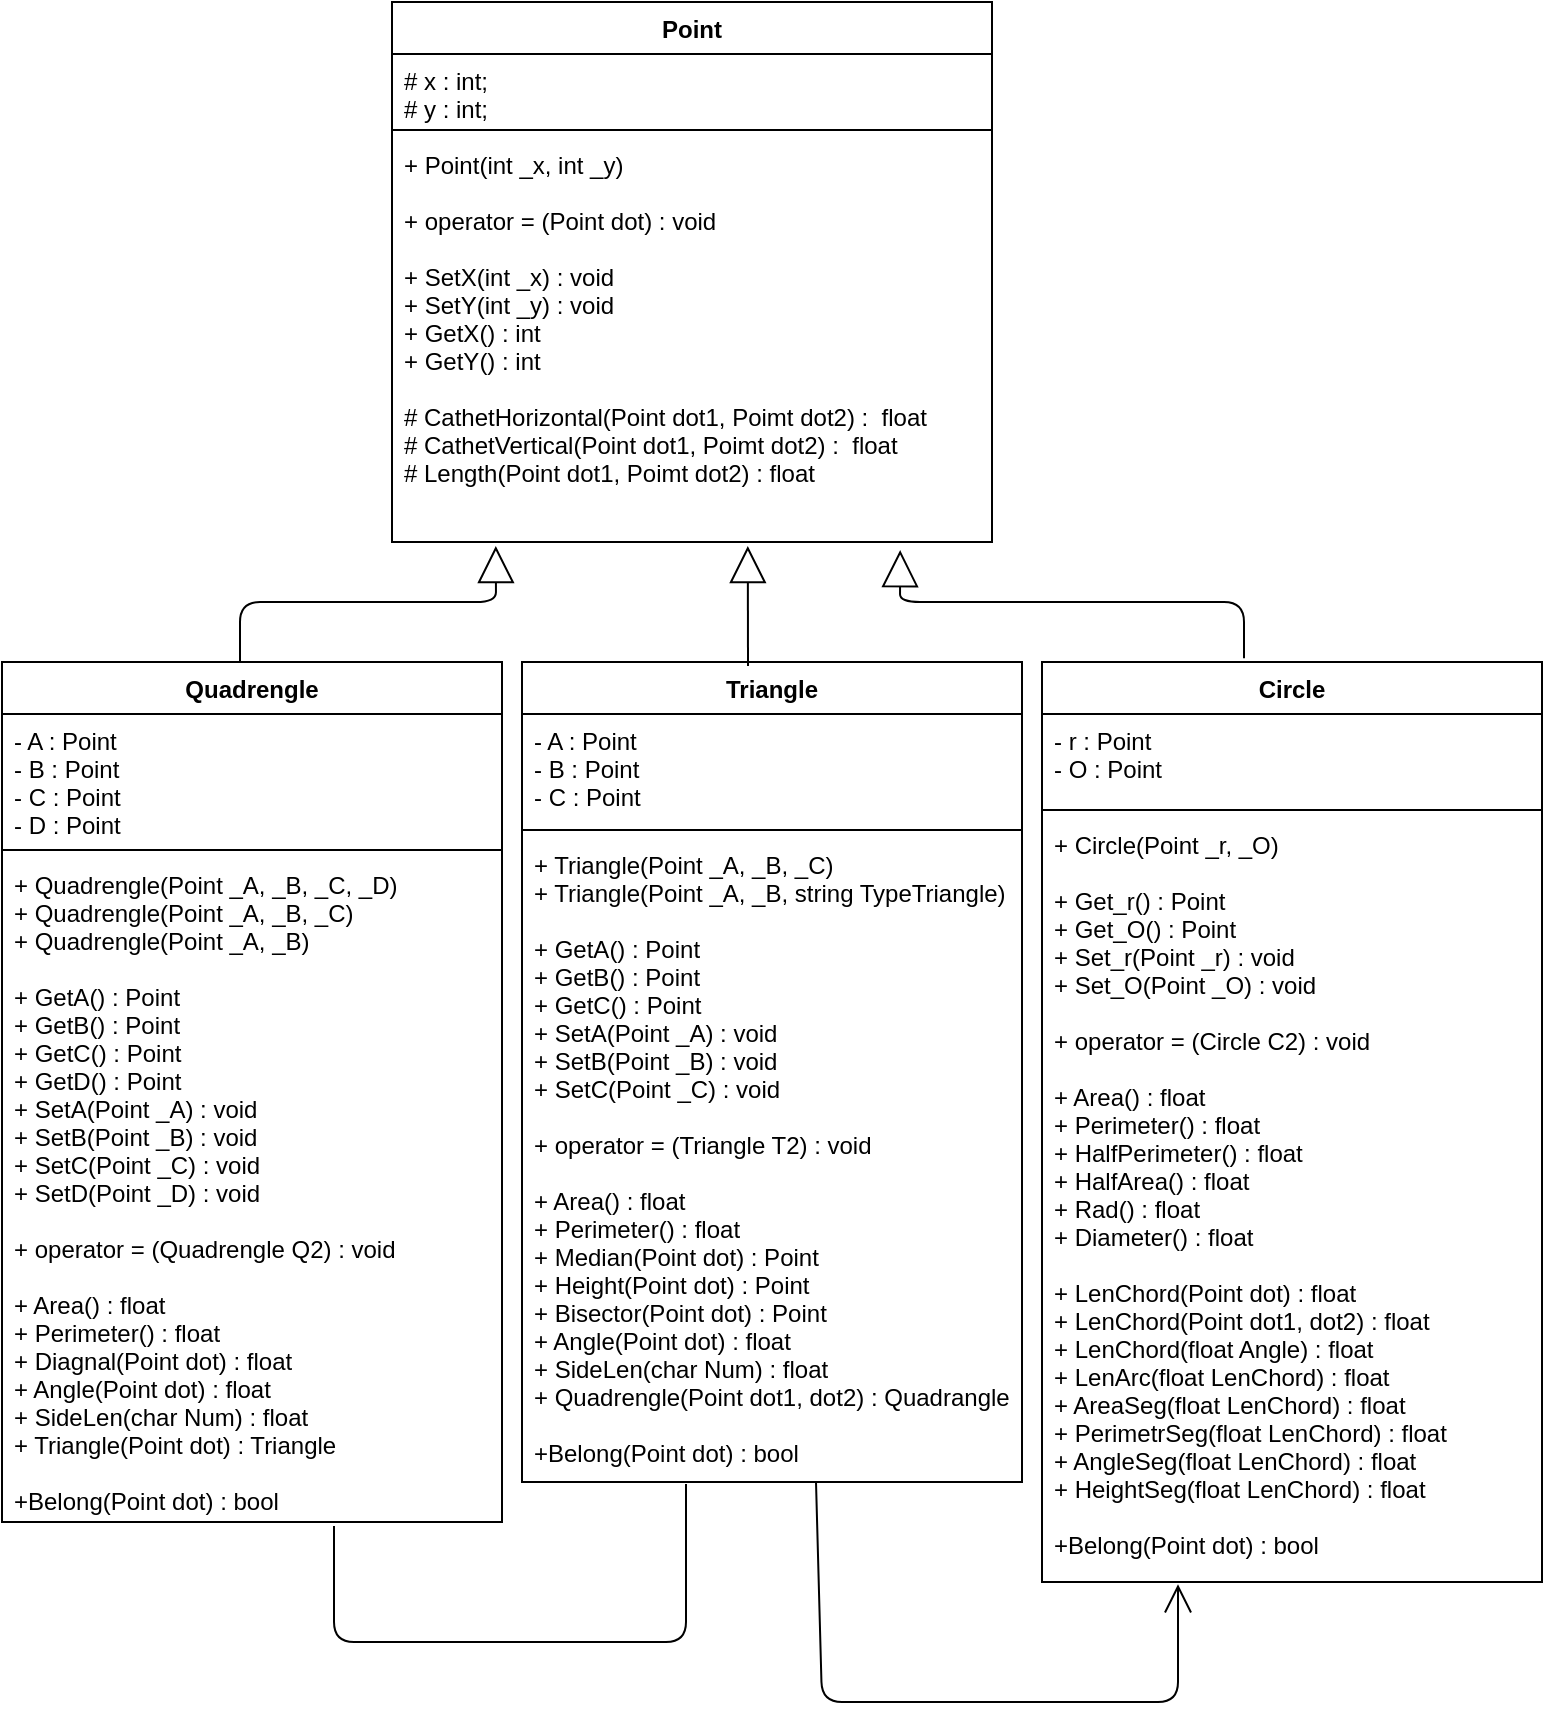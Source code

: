 <mxfile version="12.2.2" type="device" pages="1"><diagram id="SC8gfcgnWcTTP4QlGTLK" name="Страница 1"><mxGraphModel dx="1094" dy="387" grid="1" gridSize="10" guides="1" tooltips="1" connect="1" arrows="1" fold="1" page="1" pageScale="1" pageWidth="827" pageHeight="1169" math="0" shadow="0"><root><mxCell id="0"/><mxCell id="1" parent="0"/><mxCell id="Up7vEMHOviOV7Av3Ovxm-5" value="Point" style="swimlane;fontStyle=1;align=center;verticalAlign=top;childLayout=stackLayout;horizontal=1;startSize=26;horizontalStack=0;resizeParent=1;resizeParentMax=0;resizeLast=0;collapsible=1;marginBottom=0;" parent="1" vertex="1"><mxGeometry x="215" y="30" width="300" height="270" as="geometry"><mxRectangle x="215" y="30" width="60" height="26" as="alternateBounds"/></mxGeometry></mxCell><mxCell id="Up7vEMHOviOV7Av3Ovxm-6" value="# x : int;&#10;# y : int;" style="text;strokeColor=none;fillColor=none;align=left;verticalAlign=top;spacingLeft=4;spacingRight=4;overflow=hidden;rotatable=0;points=[[0,0.5],[1,0.5]];portConstraint=eastwest;" parent="Up7vEMHOviOV7Av3Ovxm-5" vertex="1"><mxGeometry y="26" width="300" height="34" as="geometry"/></mxCell><mxCell id="Up7vEMHOviOV7Av3Ovxm-7" value="" style="line;strokeWidth=1;fillColor=none;align=left;verticalAlign=middle;spacingTop=-1;spacingLeft=3;spacingRight=3;rotatable=0;labelPosition=right;points=[];portConstraint=eastwest;" parent="Up7vEMHOviOV7Av3Ovxm-5" vertex="1"><mxGeometry y="60" width="300" height="8" as="geometry"/></mxCell><mxCell id="Up7vEMHOviOV7Av3Ovxm-8" value="+ Point(int _x, int _y)&#10;&#10;+ operator = (Point dot) : void&#10;&#10;+ SetX(int _x) : void&#10;+ SetY(int _y) : void &#10;+ GetX() : int&#10;+ GetY() : int&#10;&#10;# CathetHorizontal(Point dot1, Poimt dot2) :  float&#10;# CathetVertical(Point dot1, Poimt dot2) :  float&#10;# Length(Point dot1, Poimt dot2) : float" style="text;strokeColor=none;fillColor=none;align=left;verticalAlign=top;spacingLeft=4;spacingRight=4;overflow=hidden;rotatable=0;points=[[0,0.5],[1,0.5]];portConstraint=eastwest;" parent="Up7vEMHOviOV7Av3Ovxm-5" vertex="1"><mxGeometry y="68" width="300" height="202" as="geometry"/></mxCell><mxCell id="Up7vEMHOviOV7Av3Ovxm-9" value="Quadrengle" style="swimlane;fontStyle=1;align=center;verticalAlign=top;childLayout=stackLayout;horizontal=1;startSize=26;horizontalStack=0;resizeParent=1;resizeParentMax=0;resizeLast=0;collapsible=1;marginBottom=0;" parent="1" vertex="1"><mxGeometry x="20" y="360" width="250" height="430" as="geometry"><mxRectangle x="20" y="360" width="100" height="26" as="alternateBounds"/></mxGeometry></mxCell><mxCell id="Up7vEMHOviOV7Av3Ovxm-10" value="- A : Point&#10;- B : Point&#10;- C : Point&#10;- D : Point" style="text;strokeColor=none;fillColor=none;align=left;verticalAlign=top;spacingLeft=4;spacingRight=4;overflow=hidden;rotatable=0;points=[[0,0.5],[1,0.5]];portConstraint=eastwest;" parent="Up7vEMHOviOV7Av3Ovxm-9" vertex="1"><mxGeometry y="26" width="250" height="64" as="geometry"/></mxCell><mxCell id="Up7vEMHOviOV7Av3Ovxm-11" value="" style="line;strokeWidth=1;fillColor=none;align=left;verticalAlign=middle;spacingTop=-1;spacingLeft=3;spacingRight=3;rotatable=0;labelPosition=right;points=[];portConstraint=eastwest;" parent="Up7vEMHOviOV7Av3Ovxm-9" vertex="1"><mxGeometry y="90" width="250" height="8" as="geometry"/></mxCell><mxCell id="Up7vEMHOviOV7Av3Ovxm-12" value="+ Quadrengle(Point _A, _B, _C, _D)&#10;+ Quadrengle(Point _A, _B, _C)&#10;+ Quadrengle(Point _A, _B)&#10;&#10;+ GetA() : Point&#10;+ GetB() : Point&#10;+ GetC() : Point&#10;+ GetD() : Point&#10;+ SetA(Point _A) : void&#10;+ SetB(Point _B) : void&#10;+ SetC(Point _C) : void&#10;+ SetD(Point _D) : void&#10;&#10;+ operator = (Quadrengle Q2) : void&#10;&#10;+ Area() : float&#10;+ Perimeter() : float&#10;+ Diagnal(Point dot) : float&#10;+ Angle(Point dot) : float&#10;+ SideLen(char Num) : float&#10;+ Triangle(Point dot) : Triangle&#10;&#10;+Belong(Point dot) : bool&#10;" style="text;strokeColor=none;fillColor=none;align=left;verticalAlign=top;spacingLeft=4;spacingRight=4;overflow=hidden;rotatable=0;points=[[0,0.5],[1,0.5]];portConstraint=eastwest;" parent="Up7vEMHOviOV7Av3Ovxm-9" vertex="1"><mxGeometry y="98" width="250" height="332" as="geometry"/></mxCell><mxCell id="Up7vEMHOviOV7Av3Ovxm-13" value="Triangle" style="swimlane;fontStyle=1;align=center;verticalAlign=top;childLayout=stackLayout;horizontal=1;startSize=26;horizontalStack=0;resizeParent=1;resizeParentMax=0;resizeLast=0;collapsible=1;marginBottom=0;" parent="1" vertex="1"><mxGeometry x="280" y="360" width="250" height="410" as="geometry"><mxRectangle x="250" y="360" width="80" height="26" as="alternateBounds"/></mxGeometry></mxCell><mxCell id="Up7vEMHOviOV7Av3Ovxm-14" value="- A : Point&#10;- B : Point&#10;- C : Point" style="text;strokeColor=none;fillColor=none;align=left;verticalAlign=top;spacingLeft=4;spacingRight=4;overflow=hidden;rotatable=0;points=[[0,0.5],[1,0.5]];portConstraint=eastwest;" parent="Up7vEMHOviOV7Av3Ovxm-13" vertex="1"><mxGeometry y="26" width="250" height="54" as="geometry"/></mxCell><mxCell id="Up7vEMHOviOV7Av3Ovxm-15" value="" style="line;strokeWidth=1;fillColor=none;align=left;verticalAlign=middle;spacingTop=-1;spacingLeft=3;spacingRight=3;rotatable=0;labelPosition=right;points=[];portConstraint=eastwest;" parent="Up7vEMHOviOV7Av3Ovxm-13" vertex="1"><mxGeometry y="80" width="250" height="8" as="geometry"/></mxCell><mxCell id="Up7vEMHOviOV7Av3Ovxm-16" value="+ Triangle(Point _A, _B, _C)&#10;+ Triangle(Point _A, _B, string TypeTriangle)&#10;&#10;+ GetA() : Point&#10;+ GetB() : Point&#10;+ GetC() : Point&#10;+ SetA(Point _A) : void&#10;+ SetB(Point _B) : void&#10;+ SetC(Point _C) : void&#10;&#10;+ operator = (Triangle T2) : void&#10;&#10;+ Area() : float&#10;+ Perimeter() : float&#10;+ Median(Point dot) : Point&#10;+ Height(Point dot) : Point&#10;+ Bisector(Point dot) : Point&#10;+ Angle(Point dot) : float&#10;+ SideLen(char Num) : float&#10;+ Quadrengle(Point dot1, dot2) : Quadrangle&#10;&#10;+Belong(Point dot) : bool" style="text;strokeColor=none;fillColor=none;align=left;verticalAlign=top;spacingLeft=4;spacingRight=4;overflow=hidden;rotatable=0;points=[[0,0.5],[1,0.5]];portConstraint=eastwest;" parent="Up7vEMHOviOV7Av3Ovxm-13" vertex="1"><mxGeometry y="88" width="250" height="322" as="geometry"/></mxCell><mxCell id="Up7vEMHOviOV7Av3Ovxm-17" value="Circle" style="swimlane;fontStyle=1;align=center;verticalAlign=top;childLayout=stackLayout;horizontal=1;startSize=26;horizontalStack=0;resizeParent=1;resizeParentMax=0;resizeLast=0;collapsible=1;marginBottom=0;" parent="1" vertex="1"><mxGeometry x="540" y="360" width="250" height="460" as="geometry"><mxRectangle x="520" y="360" width="60" height="26" as="alternateBounds"/></mxGeometry></mxCell><mxCell id="Up7vEMHOviOV7Av3Ovxm-18" value="- r : Point&#10;- O : Point" style="text;strokeColor=none;fillColor=none;align=left;verticalAlign=top;spacingLeft=4;spacingRight=4;overflow=hidden;rotatable=0;points=[[0,0.5],[1,0.5]];portConstraint=eastwest;" parent="Up7vEMHOviOV7Av3Ovxm-17" vertex="1"><mxGeometry y="26" width="250" height="44" as="geometry"/></mxCell><mxCell id="Up7vEMHOviOV7Av3Ovxm-19" value="" style="line;strokeWidth=1;fillColor=none;align=left;verticalAlign=middle;spacingTop=-1;spacingLeft=3;spacingRight=3;rotatable=0;labelPosition=right;points=[];portConstraint=eastwest;" parent="Up7vEMHOviOV7Av3Ovxm-17" vertex="1"><mxGeometry y="70" width="250" height="8" as="geometry"/></mxCell><mxCell id="Up7vEMHOviOV7Av3Ovxm-20" value="+ Circle(Point _r, _O)&#10;&#10;+ Get_r() : Point&#10;+ Get_O() : Point&#10;+ Set_r(Point _r) : void&#10;+ Set_O(Point _O) : void&#10;&#10;+ operator = (Circle C2) : void&#10;&#10;+ Area() : float&#10;+ Perimeter() : float&#10;+ HalfPerimeter() : float&#10;+ HalfArea() : float&#10;+ Rad() : float&#10;+ Diameter() : float&#10;&#10;+ LenChord(Point dot) : float&#10;+ LenChord(Point dot1, dot2) : float&#10;+ LenChord(float Angle) : float&#10;+ LenArc(float LenChord) : float&#10;+ AreaSeg(float LenChord) : float&#10;+ PerimetrSeg(float LenChord) : float&#10;+ AngleSeg(float LenChord) : float&#10;+ HeightSeg(float LenChord) : float&#10;&#10;+Belong(Point dot) : bool&#10;&#10;" style="text;strokeColor=none;fillColor=none;align=left;verticalAlign=top;spacingLeft=4;spacingRight=4;overflow=hidden;rotatable=0;points=[[0,0.5],[1,0.5]];portConstraint=eastwest;" parent="Up7vEMHOviOV7Av3Ovxm-17" vertex="1"><mxGeometry y="78" width="250" height="382" as="geometry"/></mxCell><mxCell id="2tKsdqe4UgZqQcgyYyFj-11" value="" style="endArrow=block;endSize=16;endFill=0;html=1;exitX=0.476;exitY=0;exitDx=0;exitDy=0;exitPerimeter=0;entryX=0.173;entryY=1.01;entryDx=0;entryDy=0;entryPerimeter=0;" edge="1" parent="1" source="Up7vEMHOviOV7Av3Ovxm-9" target="Up7vEMHOviOV7Av3Ovxm-8"><mxGeometry width="160" relative="1" as="geometry"><mxPoint x="135" y="329.5" as="sourcePoint"/><mxPoint x="295" y="329.5" as="targetPoint"/><Array as="points"><mxPoint x="139" y="330"/><mxPoint x="267" y="330"/></Array></mxGeometry></mxCell><mxCell id="2tKsdqe4UgZqQcgyYyFj-12" value="" style="endArrow=block;endSize=16;endFill=0;html=1;exitX=0.452;exitY=0.005;exitDx=0;exitDy=0;exitPerimeter=0;entryX=0.593;entryY=1.01;entryDx=0;entryDy=0;entryPerimeter=0;" edge="1" parent="1" source="Up7vEMHOviOV7Av3Ovxm-13" target="Up7vEMHOviOV7Av3Ovxm-8"><mxGeometry width="160" relative="1" as="geometry"><mxPoint x="390" y="329.5" as="sourcePoint"/><mxPoint x="550" y="329.5" as="targetPoint"/></mxGeometry></mxCell><mxCell id="2tKsdqe4UgZqQcgyYyFj-13" value="" style="endArrow=block;endSize=16;endFill=0;html=1;exitX=0.404;exitY=-0.004;exitDx=0;exitDy=0;exitPerimeter=0;entryX=0.847;entryY=1.02;entryDx=0;entryDy=0;entryPerimeter=0;" edge="1" parent="1" source="Up7vEMHOviOV7Av3Ovxm-17" target="Up7vEMHOviOV7Av3Ovxm-8"><mxGeometry x="0.748" y="-181" width="160" relative="1" as="geometry"><mxPoint x="620" y="310" as="sourcePoint"/><mxPoint x="780" y="310" as="targetPoint"/><Array as="points"><mxPoint x="641" y="330"/><mxPoint x="469" y="330"/></Array><mxPoint as="offset"/></mxGeometry></mxCell><mxCell id="2tKsdqe4UgZqQcgyYyFj-15" value="" style="endArrow=open;endFill=1;endSize=12;html=1;entryX=0.272;entryY=1.003;entryDx=0;entryDy=0;entryPerimeter=0;exitX=0.588;exitY=1;exitDx=0;exitDy=0;exitPerimeter=0;" edge="1" parent="1" source="Up7vEMHOviOV7Av3Ovxm-16" target="Up7vEMHOviOV7Av3Ovxm-20"><mxGeometry width="160" relative="1" as="geometry"><mxPoint x="405" y="800" as="sourcePoint"/><mxPoint x="600" y="880" as="targetPoint"/><Array as="points"><mxPoint x="430" y="880"/><mxPoint x="560" y="880"/><mxPoint x="608" y="880"/></Array></mxGeometry></mxCell><mxCell id="2tKsdqe4UgZqQcgyYyFj-16" value="" style="endArrow=none;html=1;edgeStyle=orthogonalEdgeStyle;exitX=0.664;exitY=1.006;exitDx=0;exitDy=0;exitPerimeter=0;entryX=0.328;entryY=1.003;entryDx=0;entryDy=0;entryPerimeter=0;" edge="1" parent="1" source="Up7vEMHOviOV7Av3Ovxm-12" target="Up7vEMHOviOV7Av3Ovxm-16"><mxGeometry relative="1" as="geometry"><mxPoint x="190" y="850" as="sourcePoint"/><mxPoint x="360" y="780" as="targetPoint"/><Array as="points"><mxPoint x="186" y="850"/><mxPoint x="362" y="850"/></Array></mxGeometry></mxCell><mxCell id="2tKsdqe4UgZqQcgyYyFj-17" value="" style="resizable=0;html=1;align=left;verticalAlign=bottom;labelBackgroundColor=#ffffff;fontSize=10;" connectable="0" vertex="1" parent="2tKsdqe4UgZqQcgyYyFj-16"><mxGeometry x="-1" relative="1" as="geometry"/></mxCell><mxCell id="2tKsdqe4UgZqQcgyYyFj-18" value="" style="resizable=0;html=1;align=right;verticalAlign=bottom;labelBackgroundColor=#ffffff;fontSize=10;" connectable="0" vertex="1" parent="2tKsdqe4UgZqQcgyYyFj-16"><mxGeometry x="1" relative="1" as="geometry"/></mxCell></root></mxGraphModel></diagram></mxfile>
